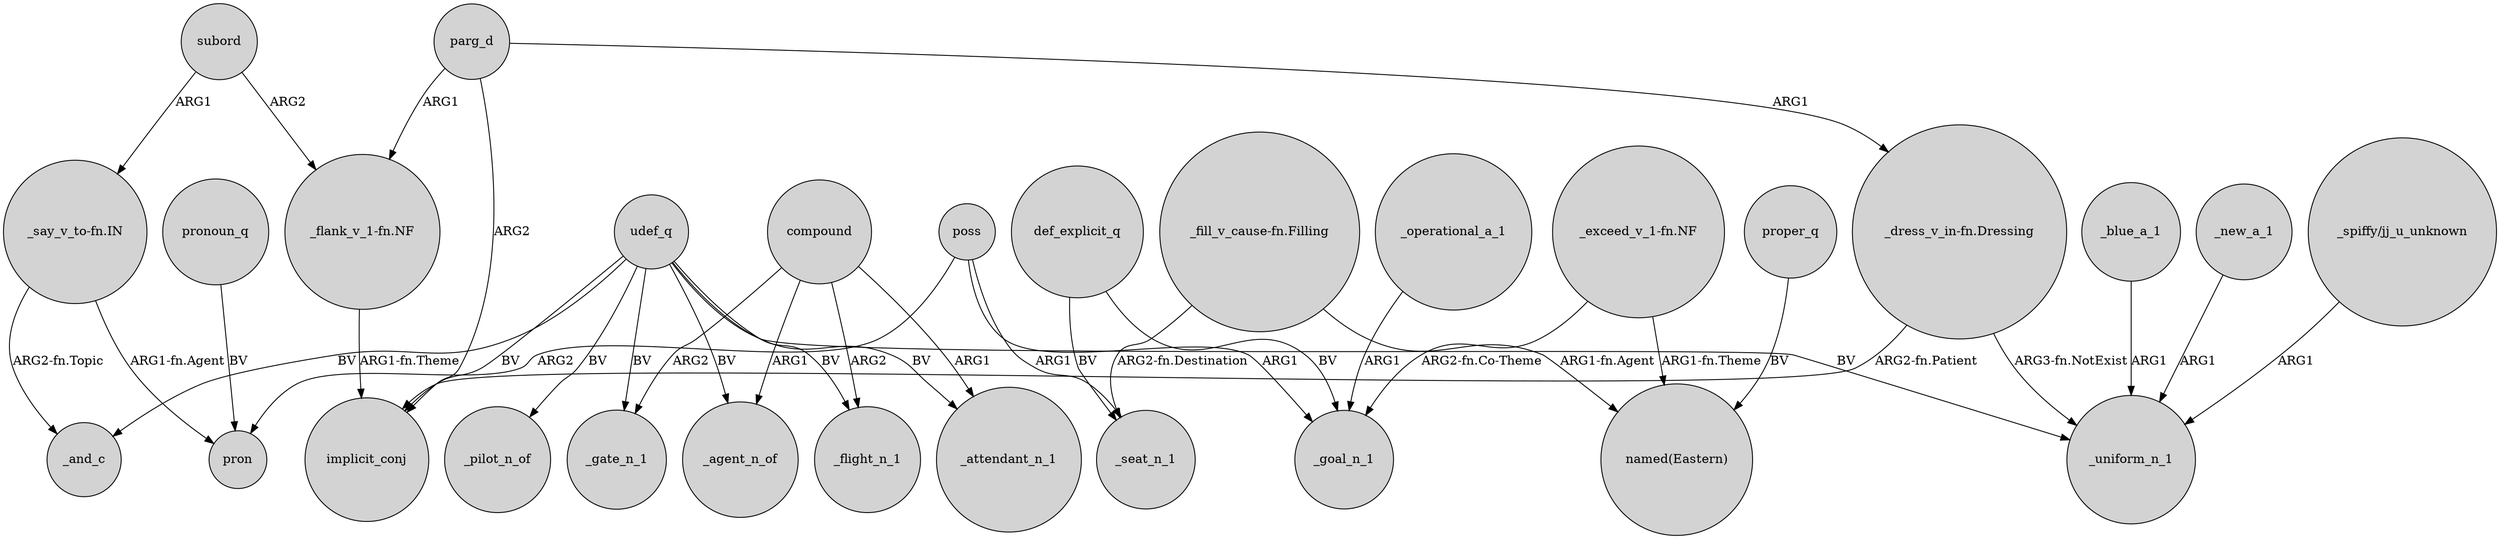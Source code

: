 digraph {
	node [shape=circle style=filled]
	parg_d -> implicit_conj [label=ARG2]
	parg_d -> "_flank_v_1-fn.NF" [label=ARG1]
	poss -> _seat_n_1 [label=ARG1]
	poss -> pron [label=ARG2]
	def_explicit_q -> _goal_n_1 [label=BV]
	"_fill_v_cause-fn.Filling" -> _seat_n_1 [label="ARG2-fn.Destination"]
	compound -> _flight_n_1 [label=ARG2]
	udef_q -> _flight_n_1 [label=BV]
	udef_q -> _gate_n_1 [label=BV]
	"_flank_v_1-fn.NF" -> implicit_conj [label="ARG1-fn.Theme"]
	"_fill_v_cause-fn.Filling" -> "named(Eastern)" [label="ARG1-fn.Agent"]
	subord -> "_flank_v_1-fn.NF" [label=ARG2]
	subord -> "_say_v_to-fn.IN" [label=ARG1]
	udef_q -> _uniform_n_1 [label=BV]
	udef_q -> implicit_conj [label=BV]
	parg_d -> "_dress_v_in-fn.Dressing" [label=ARG1]
	proper_q -> "named(Eastern)" [label=BV]
	"_dress_v_in-fn.Dressing" -> _uniform_n_1 [label="ARG3-fn.NotExist"]
	compound -> _gate_n_1 [label=ARG2]
	pronoun_q -> pron [label=BV]
	poss -> _goal_n_1 [label=ARG1]
	"_exceed_v_1-fn.NF" -> _goal_n_1 [label="ARG2-fn.Co-Theme"]
	"_spiffy/jj_u_unknown" -> _uniform_n_1 [label=ARG1]
	udef_q -> _pilot_n_of [label=BV]
	compound -> _agent_n_of [label=ARG1]
	udef_q -> _attendant_n_1 [label=BV]
	def_explicit_q -> _seat_n_1 [label=BV]
	"_say_v_to-fn.IN" -> _and_c [label="ARG2-fn.Topic"]
	"_exceed_v_1-fn.NF" -> "named(Eastern)" [label="ARG1-fn.Theme"]
	udef_q -> _agent_n_of [label=BV]
	"_say_v_to-fn.IN" -> pron [label="ARG1-fn.Agent"]
	compound -> _attendant_n_1 [label=ARG1]
	_blue_a_1 -> _uniform_n_1 [label=ARG1]
	_new_a_1 -> _uniform_n_1 [label=ARG1]
	udef_q -> _and_c [label=BV]
	_operational_a_1 -> _goal_n_1 [label=ARG1]
	"_dress_v_in-fn.Dressing" -> implicit_conj [label="ARG2-fn.Patient"]
}
